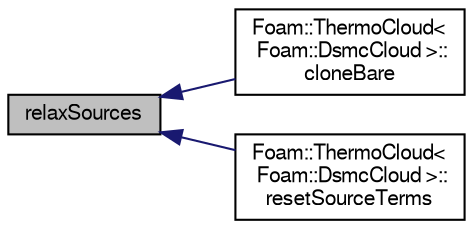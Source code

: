 digraph "relaxSources"
{
  bgcolor="transparent";
  edge [fontname="FreeSans",fontsize="10",labelfontname="FreeSans",labelfontsize="10"];
  node [fontname="FreeSans",fontsize="10",shape=record];
  rankdir="LR";
  Node112 [label="relaxSources",height=0.2,width=0.4,color="black", fillcolor="grey75", style="filled", fontcolor="black"];
  Node112 -> Node113 [dir="back",color="midnightblue",fontsize="10",style="solid",fontname="FreeSans"];
  Node113 [label="Foam::ThermoCloud\<\l Foam::DsmcCloud \>::\lcloneBare",height=0.2,width=0.4,color="black",URL="$a23834.html#a519c85b79b984c70934c244a934588ca",tooltip="Construct and return bare clone based on (this) with new name. "];
  Node112 -> Node114 [dir="back",color="midnightblue",fontsize="10",style="solid",fontname="FreeSans"];
  Node114 [label="Foam::ThermoCloud\<\l Foam::DsmcCloud \>::\lresetSourceTerms",height=0.2,width=0.4,color="black",URL="$a23834.html#acf214ed9b415b06b398e6fff63b72de0",tooltip="Reset the cloud source terms. "];
}
